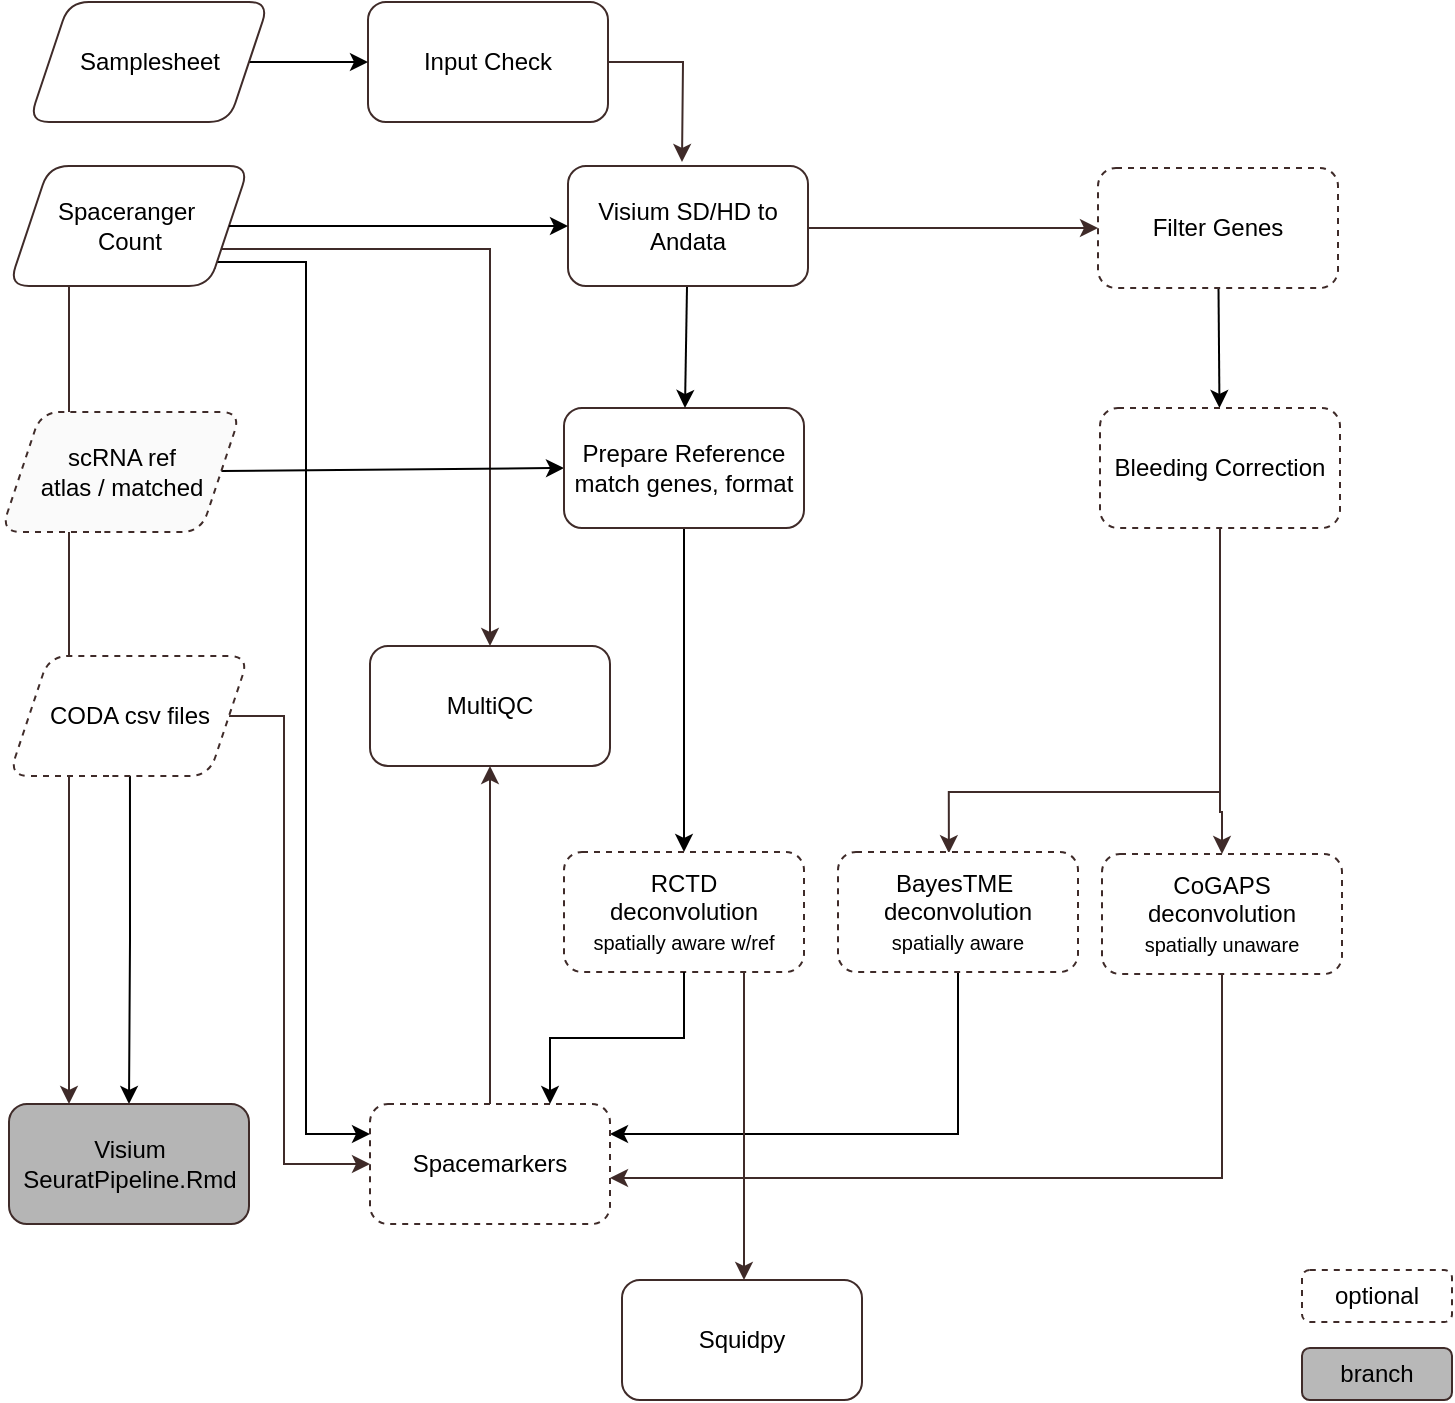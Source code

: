<mxfile>
    <diagram name="Page-1" id="UtpHl4ARBOucqe9Nt2o0">
        <mxGraphModel dx="1354" dy="608" grid="0" gridSize="10" guides="1" tooltips="1" connect="1" arrows="1" fold="1" page="1" pageScale="1" pageWidth="827" pageHeight="1169" background="none" math="0" shadow="0">
            <root>
                <mxCell id="0"/>
                <mxCell id="1" parent="0"/>
                <mxCell id="ubO4bg-7dvknVHA9PmHo-6" value="" style="edgeStyle=orthogonalEdgeStyle;rounded=0;orthogonalLoop=1;jettySize=auto;html=1;strokeColor=#3F2B29;exitX=0.25;exitY=1;exitDx=0;exitDy=0;entryX=0.25;entryY=0;entryDx=0;entryDy=0;" parent="1" source="lG0zF8bITZGp1ZAjM_VV-1" target="lG0zF8bITZGp1ZAjM_VV-17" edge="1">
                    <mxGeometry relative="1" as="geometry">
                        <mxPoint x="115" y="277" as="sourcePoint"/>
                        <mxPoint x="115" y="513" as="targetPoint"/>
                    </mxGeometry>
                </mxCell>
                <mxCell id="MN6aCFW4edd8GgNkVKiP-10" value="" style="edgeStyle=orthogonalEdgeStyle;rounded=0;orthogonalLoop=1;jettySize=auto;html=1;strokeColor=#3F2B29;exitX=1;exitY=0.75;exitDx=0;exitDy=0;" parent="1" source="lG0zF8bITZGp1ZAjM_VV-1" target="MN6aCFW4edd8GgNkVKiP-9" edge="1">
                    <mxGeometry relative="1" as="geometry">
                        <Array as="points">
                            <mxPoint x="285" y="169"/>
                        </Array>
                    </mxGeometry>
                </mxCell>
                <mxCell id="ubO4bg-7dvknVHA9PmHo-1" style="edgeStyle=orthogonalEdgeStyle;rounded=0;orthogonalLoop=1;jettySize=auto;html=1;exitX=1;exitY=1;exitDx=0;exitDy=0;entryX=0;entryY=0.25;entryDx=0;entryDy=0;" parent="1" source="lG0zF8bITZGp1ZAjM_VV-1" target="lG0zF8bITZGp1ZAjM_VV-23" edge="1">
                    <mxGeometry relative="1" as="geometry">
                        <Array as="points">
                            <mxPoint x="193" y="175"/>
                            <mxPoint x="193" y="611"/>
                        </Array>
                    </mxGeometry>
                </mxCell>
                <mxCell id="lG0zF8bITZGp1ZAjM_VV-1" value="Spaceranger&amp;nbsp;&lt;div&gt;Count&lt;/div&gt;" style="rounded=1;whiteSpace=wrap;html=1;strokeColor=#3F2B29;shape=parallelogram;boundedLbl=1;perimeter=parallelogramPerimeter;fixedSize=1;" parent="1" vertex="1">
                    <mxGeometry x="44.5" y="127" width="120" height="60" as="geometry"/>
                </mxCell>
                <mxCell id="q4rEuiHk8W_c-3m5-zlU-2" value="" style="edgeStyle=orthogonalEdgeStyle;rounded=0;orthogonalLoop=1;jettySize=auto;html=1;strokeColor=#3F2B29;exitX=1;exitY=0.5;exitDx=0;exitDy=0;" parent="1" source="lG0zF8bITZGp1ZAjM_VV-3" edge="1">
                    <mxGeometry relative="1" as="geometry">
                        <mxPoint x="381" y="125" as="targetPoint"/>
                    </mxGeometry>
                </mxCell>
                <mxCell id="lG0zF8bITZGp1ZAjM_VV-3" value="Input Check" style="rounded=1;whiteSpace=wrap;html=1;strokeColor=#3F2B29;" parent="1" vertex="1">
                    <mxGeometry x="224" y="45" width="120" height="60" as="geometry"/>
                </mxCell>
                <mxCell id="q4rEuiHk8W_c-3m5-zlU-3" value="" style="edgeStyle=orthogonalEdgeStyle;rounded=0;orthogonalLoop=1;jettySize=auto;html=1;entryX=0.462;entryY=0.01;entryDx=0;entryDy=0;exitX=0.5;exitY=1;exitDx=0;exitDy=0;strokeColor=#3F2B29;entryPerimeter=0;" parent="1" source="MN6aCFW4edd8GgNkVKiP-15" target="lG0zF8bITZGp1ZAjM_VV-25" edge="1">
                    <mxGeometry relative="1" as="geometry">
                        <mxPoint x="723" y="308" as="targetPoint"/>
                        <Array as="points">
                            <mxPoint x="650" y="440"/>
                            <mxPoint x="514" y="440"/>
                        </Array>
                    </mxGeometry>
                </mxCell>
                <mxCell id="29" value="" style="edgeStyle=none;html=1;" edge="1" parent="1" source="lG0zF8bITZGp1ZAjM_VV-13" target="MN6aCFW4edd8GgNkVKiP-15">
                    <mxGeometry relative="1" as="geometry"/>
                </mxCell>
                <mxCell id="lG0zF8bITZGp1ZAjM_VV-13" value="Filter Genes" style="rounded=1;whiteSpace=wrap;html=1;strokeColor=#3F2B29;dashed=1;" parent="1" vertex="1">
                    <mxGeometry x="589" y="128" width="120" height="60" as="geometry"/>
                </mxCell>
                <mxCell id="cCUpEwaMNrmo6Q71-gxC-1" style="edgeStyle=orthogonalEdgeStyle;rounded=0;orthogonalLoop=1;jettySize=auto;html=1;exitX=1;exitY=0.5;exitDx=0;exitDy=0;entryX=0;entryY=0.5;entryDx=0;entryDy=0;strokeColor=#3F2B29;" parent="1" source="lG0zF8bITZGp1ZAjM_VV-15" target="lG0zF8bITZGp1ZAjM_VV-23" edge="1">
                    <mxGeometry relative="1" as="geometry">
                        <Array as="points">
                            <mxPoint x="182" y="402"/>
                            <mxPoint x="182" y="626"/>
                        </Array>
                    </mxGeometry>
                </mxCell>
                <mxCell id="ubO4bg-7dvknVHA9PmHo-9" value="" style="edgeStyle=orthogonalEdgeStyle;rounded=0;orthogonalLoop=1;jettySize=auto;html=1;entryX=0.5;entryY=0;entryDx=0;entryDy=0;exitX=0.504;exitY=0.833;exitDx=0;exitDy=0;exitPerimeter=0;" parent="1" source="lG0zF8bITZGp1ZAjM_VV-15" target="lG0zF8bITZGp1ZAjM_VV-17" edge="1">
                    <mxGeometry relative="1" as="geometry">
                        <mxPoint x="104.5" y="402" as="targetPoint"/>
                    </mxGeometry>
                </mxCell>
                <mxCell id="lG0zF8bITZGp1ZAjM_VV-15" value="CODA csv files" style="rounded=1;whiteSpace=wrap;html=1;fillColor=default;strokeColor=#3F2B29;shape=parallelogram;boundedLbl=1;perimeter=parallelogramPerimeter;fixedSize=1;dashed=1;" parent="1" vertex="1">
                    <mxGeometry x="44.5" y="372" width="120" height="60" as="geometry"/>
                </mxCell>
                <mxCell id="lG0zF8bITZGp1ZAjM_VV-17" value="Visium SeuratPipeline.Rmd" style="rounded=1;whiteSpace=wrap;html=1;fillColor=#B5B5B5;strokeColor=#3F2B29;" parent="1" vertex="1">
                    <mxGeometry x="44.5" y="596" width="120" height="60" as="geometry"/>
                </mxCell>
                <mxCell id="MN6aCFW4edd8GgNkVKiP-12" value="" style="edgeStyle=orthogonalEdgeStyle;rounded=0;orthogonalLoop=1;jettySize=auto;html=1;entryX=0.5;entryY=1;entryDx=0;entryDy=0;strokeColor=#3F2B29;exitX=0.5;exitY=0;exitDx=0;exitDy=0;" parent="1" source="lG0zF8bITZGp1ZAjM_VV-23" target="MN6aCFW4edd8GgNkVKiP-9" edge="1">
                    <mxGeometry relative="1" as="geometry">
                        <mxPoint x="281" y="490" as="targetPoint"/>
                        <mxPoint x="290" y="553" as="sourcePoint"/>
                    </mxGeometry>
                </mxCell>
                <mxCell id="ubO4bg-7dvknVHA9PmHo-11" value="" style="edgeStyle=orthogonalEdgeStyle;rounded=0;orthogonalLoop=1;jettySize=auto;html=1;entryX=1;entryY=0.25;entryDx=0;entryDy=0;exitX=0.5;exitY=1;exitDx=0;exitDy=0;" parent="1" source="lG0zF8bITZGp1ZAjM_VV-25" target="lG0zF8bITZGp1ZAjM_VV-23" edge="1">
                    <mxGeometry relative="1" as="geometry">
                        <mxPoint x="523" y="610" as="targetPoint"/>
                    </mxGeometry>
                </mxCell>
                <mxCell id="lG0zF8bITZGp1ZAjM_VV-25" value="&lt;span style=&quot;color: rgb(0, 0, 0);&quot;&gt;BayesTME&amp;nbsp;&lt;/span&gt;&lt;div style=&quot;scrollbar-color: light-dark(#e2e2e2, #4b4b4b)&lt;br/&gt;&#x9;&#x9;&#x9;&#x9;&#x9;light-dark(#fbfbfb, var(--dark-panel-color));&quot;&gt;deconvolution&lt;/div&gt;&lt;div style=&quot;scrollbar-color: light-dark(#e2e2e2, #4b4b4b)&lt;br/&gt;&#x9;&#x9;&#x9;&#x9;&#x9;light-dark(#fbfbfb, var(--dark-panel-color));&quot;&gt;&lt;font style=&quot;font-size: 10px;&quot;&gt;spatially aware&lt;/font&gt;&lt;/div&gt;" style="rounded=1;whiteSpace=wrap;html=1;strokeColor=#3F2B29;dashed=1;" parent="1" vertex="1">
                    <mxGeometry x="459" y="470" width="120" height="60" as="geometry"/>
                </mxCell>
                <mxCell id="lG0zF8bITZGp1ZAjM_VV-33" value="&lt;div&gt;&lt;span style=&quot;color: rgb(0, 0, 0);&quot;&gt;CoGAPS deconvolution&lt;/span&gt;&lt;br&gt;&lt;/div&gt;&lt;div&gt;&lt;font style=&quot;font-size: 10px;&quot; color=&quot;#000000&quot;&gt;spatially unaware&lt;/font&gt;&lt;/div&gt;" style="rounded=1;whiteSpace=wrap;html=1;strokeColor=#3F2B29;dashed=1;" parent="1" vertex="1">
                    <mxGeometry x="591" y="471" width="120" height="60" as="geometry"/>
                </mxCell>
                <mxCell id="MN6aCFW4edd8GgNkVKiP-9" value="MultiQC" style="rounded=1;whiteSpace=wrap;html=1;strokeColor=#3F2B29;" parent="1" vertex="1">
                    <mxGeometry x="225" y="367" width="120" height="60" as="geometry"/>
                </mxCell>
                <mxCell id="12" style="edgeStyle=orthogonalEdgeStyle;rounded=0;orthogonalLoop=1;jettySize=auto;html=1;exitX=0.75;exitY=1;exitDx=0;exitDy=0;strokeColor=#3F2B29;" parent="1" source="13" target="2" edge="1">
                    <mxGeometry relative="1" as="geometry">
                        <Array as="points">
                            <mxPoint x="412" y="726"/>
                        </Array>
                    </mxGeometry>
                </mxCell>
                <mxCell id="MN6aCFW4edd8GgNkVKiP-15" value="Bleeding Correction" style="rounded=1;whiteSpace=wrap;html=1;strokeColor=#3F2B29;dashed=1;" parent="1" vertex="1">
                    <mxGeometry x="590" y="248" width="120" height="60" as="geometry"/>
                </mxCell>
                <mxCell id="JdvyvIJq4wOrrEWista5-1" value="branch" style="rounded=1;whiteSpace=wrap;html=1;fillColor=#B8B8B8;strokeColor=#3F2B29;" parent="1" vertex="1">
                    <mxGeometry x="691" y="718" width="75" height="26" as="geometry"/>
                </mxCell>
                <mxCell id="lG0zF8bITZGp1ZAjM_VV-23" value="Spacemarkers" style="rounded=1;whiteSpace=wrap;html=1;strokeColor=#3F2B29;dashed=1;" parent="1" vertex="1">
                    <mxGeometry x="225" y="596" width="120" height="60" as="geometry"/>
                </mxCell>
                <mxCell id="ubO4bg-7dvknVHA9PmHo-12" value="" style="edgeStyle=orthogonalEdgeStyle;rounded=0;orthogonalLoop=1;jettySize=auto;html=1;exitX=0.5;exitY=1;exitDx=0;exitDy=0;strokeColor=#3F2B29;" parent="1" source="lG0zF8bITZGp1ZAjM_VV-33" edge="1">
                    <mxGeometry relative="1" as="geometry">
                        <mxPoint x="345" y="633" as="targetPoint"/>
                        <mxPoint x="651.16" y="559" as="sourcePoint"/>
                        <Array as="points">
                            <mxPoint x="651" y="633"/>
                            <mxPoint x="345" y="633"/>
                        </Array>
                    </mxGeometry>
                </mxCell>
                <mxCell id="ubO4bg-7dvknVHA9PmHo-17" value="" style="edgeStyle=orthogonalEdgeStyle;rounded=0;orthogonalLoop=1;jettySize=auto;html=1;" parent="1" source="ubO4bg-7dvknVHA9PmHo-16" target="lG0zF8bITZGp1ZAjM_VV-3" edge="1">
                    <mxGeometry relative="1" as="geometry"/>
                </mxCell>
                <mxCell id="ubO4bg-7dvknVHA9PmHo-16" value="&lt;div&gt;Samplesheet&lt;/div&gt;" style="rounded=1;whiteSpace=wrap;html=1;strokeColor=#3F2B29;shape=parallelogram;boundedLbl=1;perimeter=parallelogramPerimeter;fixedSize=1;" parent="1" vertex="1">
                    <mxGeometry x="54.5" y="45" width="120" height="60" as="geometry"/>
                </mxCell>
                <mxCell id="2" value="Squidpy" style="rounded=1;whiteSpace=wrap;html=1;strokeColor=#3F2B29;" parent="1" vertex="1">
                    <mxGeometry x="351" y="684" width="120" height="60" as="geometry"/>
                </mxCell>
                <mxCell id="6" value="optional" style="rounded=1;whiteSpace=wrap;html=1;fillColor=#FFFFFF;strokeColor=#3F2B29;dashed=1;" parent="1" vertex="1">
                    <mxGeometry x="691" y="679" width="75" height="26" as="geometry"/>
                </mxCell>
                <mxCell id="9" value="" style="edgeStyle=none;html=1;entryX=0;entryY=0.5;entryDx=0;entryDy=0;" parent="1" source="7" target="8" edge="1">
                    <mxGeometry relative="1" as="geometry">
                        <mxPoint x="240.5" y="280" as="targetPoint"/>
                    </mxGeometry>
                </mxCell>
                <mxCell id="7" value="scRNA ref&lt;div&gt;atlas / matched&lt;/div&gt;" style="rounded=1;whiteSpace=wrap;html=1;fillColor=#FAFAFA;strokeColor=#3F2B29;shape=parallelogram;boundedLbl=1;perimeter=parallelogramPerimeter;fixedSize=1;dashed=1;" parent="1" vertex="1">
                    <mxGeometry x="40.5" y="250" width="120" height="60" as="geometry"/>
                </mxCell>
                <mxCell id="15" style="edgeStyle=orthogonalEdgeStyle;html=1;exitX=0.5;exitY=1;exitDx=0;exitDy=0;entryX=0.5;entryY=0;entryDx=0;entryDy=0;" parent="1" source="8" target="13" edge="1">
                    <mxGeometry relative="1" as="geometry"/>
                </mxCell>
                <mxCell id="8" value="Prepare Reference&lt;div&gt;match genes, format&lt;/div&gt;" style="rounded=1;whiteSpace=wrap;html=1;strokeColor=#3F2B29;fillColor=none;" parent="1" vertex="1">
                    <mxGeometry x="322" y="248" width="120" height="60" as="geometry"/>
                </mxCell>
                <mxCell id="13" value="&lt;div style=&quot;scrollbar-color: light-dark(#e2e2e2, #4b4b4b)&lt;br/&gt;&#x9;&#x9;&#x9;&#x9;&#x9;light-dark(#fbfbfb, var(--dark-panel-color));&quot;&gt;&lt;font color=&quot;#000000&quot;&gt;RCTD&lt;/font&gt;&lt;/div&gt;&lt;div style=&quot;scrollbar-color: light-dark(#e2e2e2, #4b4b4b)&lt;br/&gt;&#x9;&#x9;&#x9;&#x9;&#x9;light-dark(#fbfbfb, var(--dark-panel-color));&quot;&gt;deconvolution&lt;/div&gt;&lt;div style=&quot;scrollbar-color: light-dark(#e2e2e2, #4b4b4b)&lt;br/&gt;&#x9;&#x9;&#x9;&#x9;&#x9;light-dark(#fbfbfb, var(--dark-panel-color));&quot;&gt;&lt;font style=&quot;font-size: 10px;&quot;&gt;spatially aware w/ref&lt;/font&gt;&lt;/div&gt;" style="rounded=1;whiteSpace=wrap;html=1;strokeColor=#3F2B29;dashed=1;fillColor=none;" parent="1" vertex="1">
                    <mxGeometry x="322" y="470" width="120" height="60" as="geometry"/>
                </mxCell>
                <mxCell id="18" value="" style="edgeStyle=orthogonalEdgeStyle;rounded=0;orthogonalLoop=1;jettySize=auto;html=1;exitX=0.5;exitY=1;exitDx=0;exitDy=0;entryX=0.75;entryY=0;entryDx=0;entryDy=0;" parent="1" source="13" target="lG0zF8bITZGp1ZAjM_VV-23" edge="1">
                    <mxGeometry relative="1" as="geometry">
                        <mxPoint x="329" y="589" as="targetPoint"/>
                        <mxPoint x="341" y="505" as="sourcePoint"/>
                    </mxGeometry>
                </mxCell>
                <mxCell id="22" value="" style="edgeStyle=orthogonalEdgeStyle;rounded=0;orthogonalLoop=1;jettySize=auto;html=1;entryX=0.5;entryY=0;entryDx=0;entryDy=0;strokeColor=#3F2B29;" parent="1" target="lG0zF8bITZGp1ZAjM_VV-33" edge="1">
                    <mxGeometry relative="1" as="geometry">
                        <mxPoint x="524" y="481" as="targetPoint"/>
                        <Array as="points">
                            <mxPoint x="650" y="450"/>
                            <mxPoint x="651" y="450"/>
                        </Array>
                        <mxPoint x="650" y="338" as="sourcePoint"/>
                    </mxGeometry>
                </mxCell>
                <mxCell id="28" value="" style="edgeStyle=none;html=1;" edge="1" parent="1" source="23" target="8">
                    <mxGeometry relative="1" as="geometry"/>
                </mxCell>
                <mxCell id="23" value="Visium SD/HD to Andata" style="rounded=1;whiteSpace=wrap;html=1;strokeColor=#3F2B29;dashed=0;" parent="1" vertex="1">
                    <mxGeometry x="324" y="127" width="120" height="60" as="geometry"/>
                </mxCell>
                <mxCell id="24" style="edgeStyle=orthogonalEdgeStyle;rounded=0;orthogonalLoop=1;jettySize=auto;html=1;exitX=1;exitY=0.5;exitDx=0;exitDy=0;entryX=0;entryY=0.5;entryDx=0;entryDy=0;" parent="1" source="lG0zF8bITZGp1ZAjM_VV-1" target="23" edge="1">
                    <mxGeometry relative="1" as="geometry">
                        <mxPoint x="155" y="149" as="sourcePoint"/>
                        <mxPoint x="297" y="230" as="targetPoint"/>
                        <Array as="points"/>
                    </mxGeometry>
                </mxCell>
                <mxCell id="26" value="" style="edgeStyle=orthogonalEdgeStyle;rounded=0;orthogonalLoop=1;jettySize=auto;html=1;strokeColor=#3F2B29;exitX=1;exitY=0.5;exitDx=0;exitDy=0;entryX=0;entryY=0.5;entryDx=0;entryDy=0;" parent="1" source="23" target="lG0zF8bITZGp1ZAjM_VV-13" edge="1">
                    <mxGeometry relative="1" as="geometry">
                        <mxPoint x="451" y="168" as="sourcePoint"/>
                        <mxPoint x="587" y="157" as="targetPoint"/>
                        <Array as="points">
                            <mxPoint x="481" y="158"/>
                            <mxPoint x="481" y="158"/>
                        </Array>
                    </mxGeometry>
                </mxCell>
            </root>
        </mxGraphModel>
    </diagram>
</mxfile>